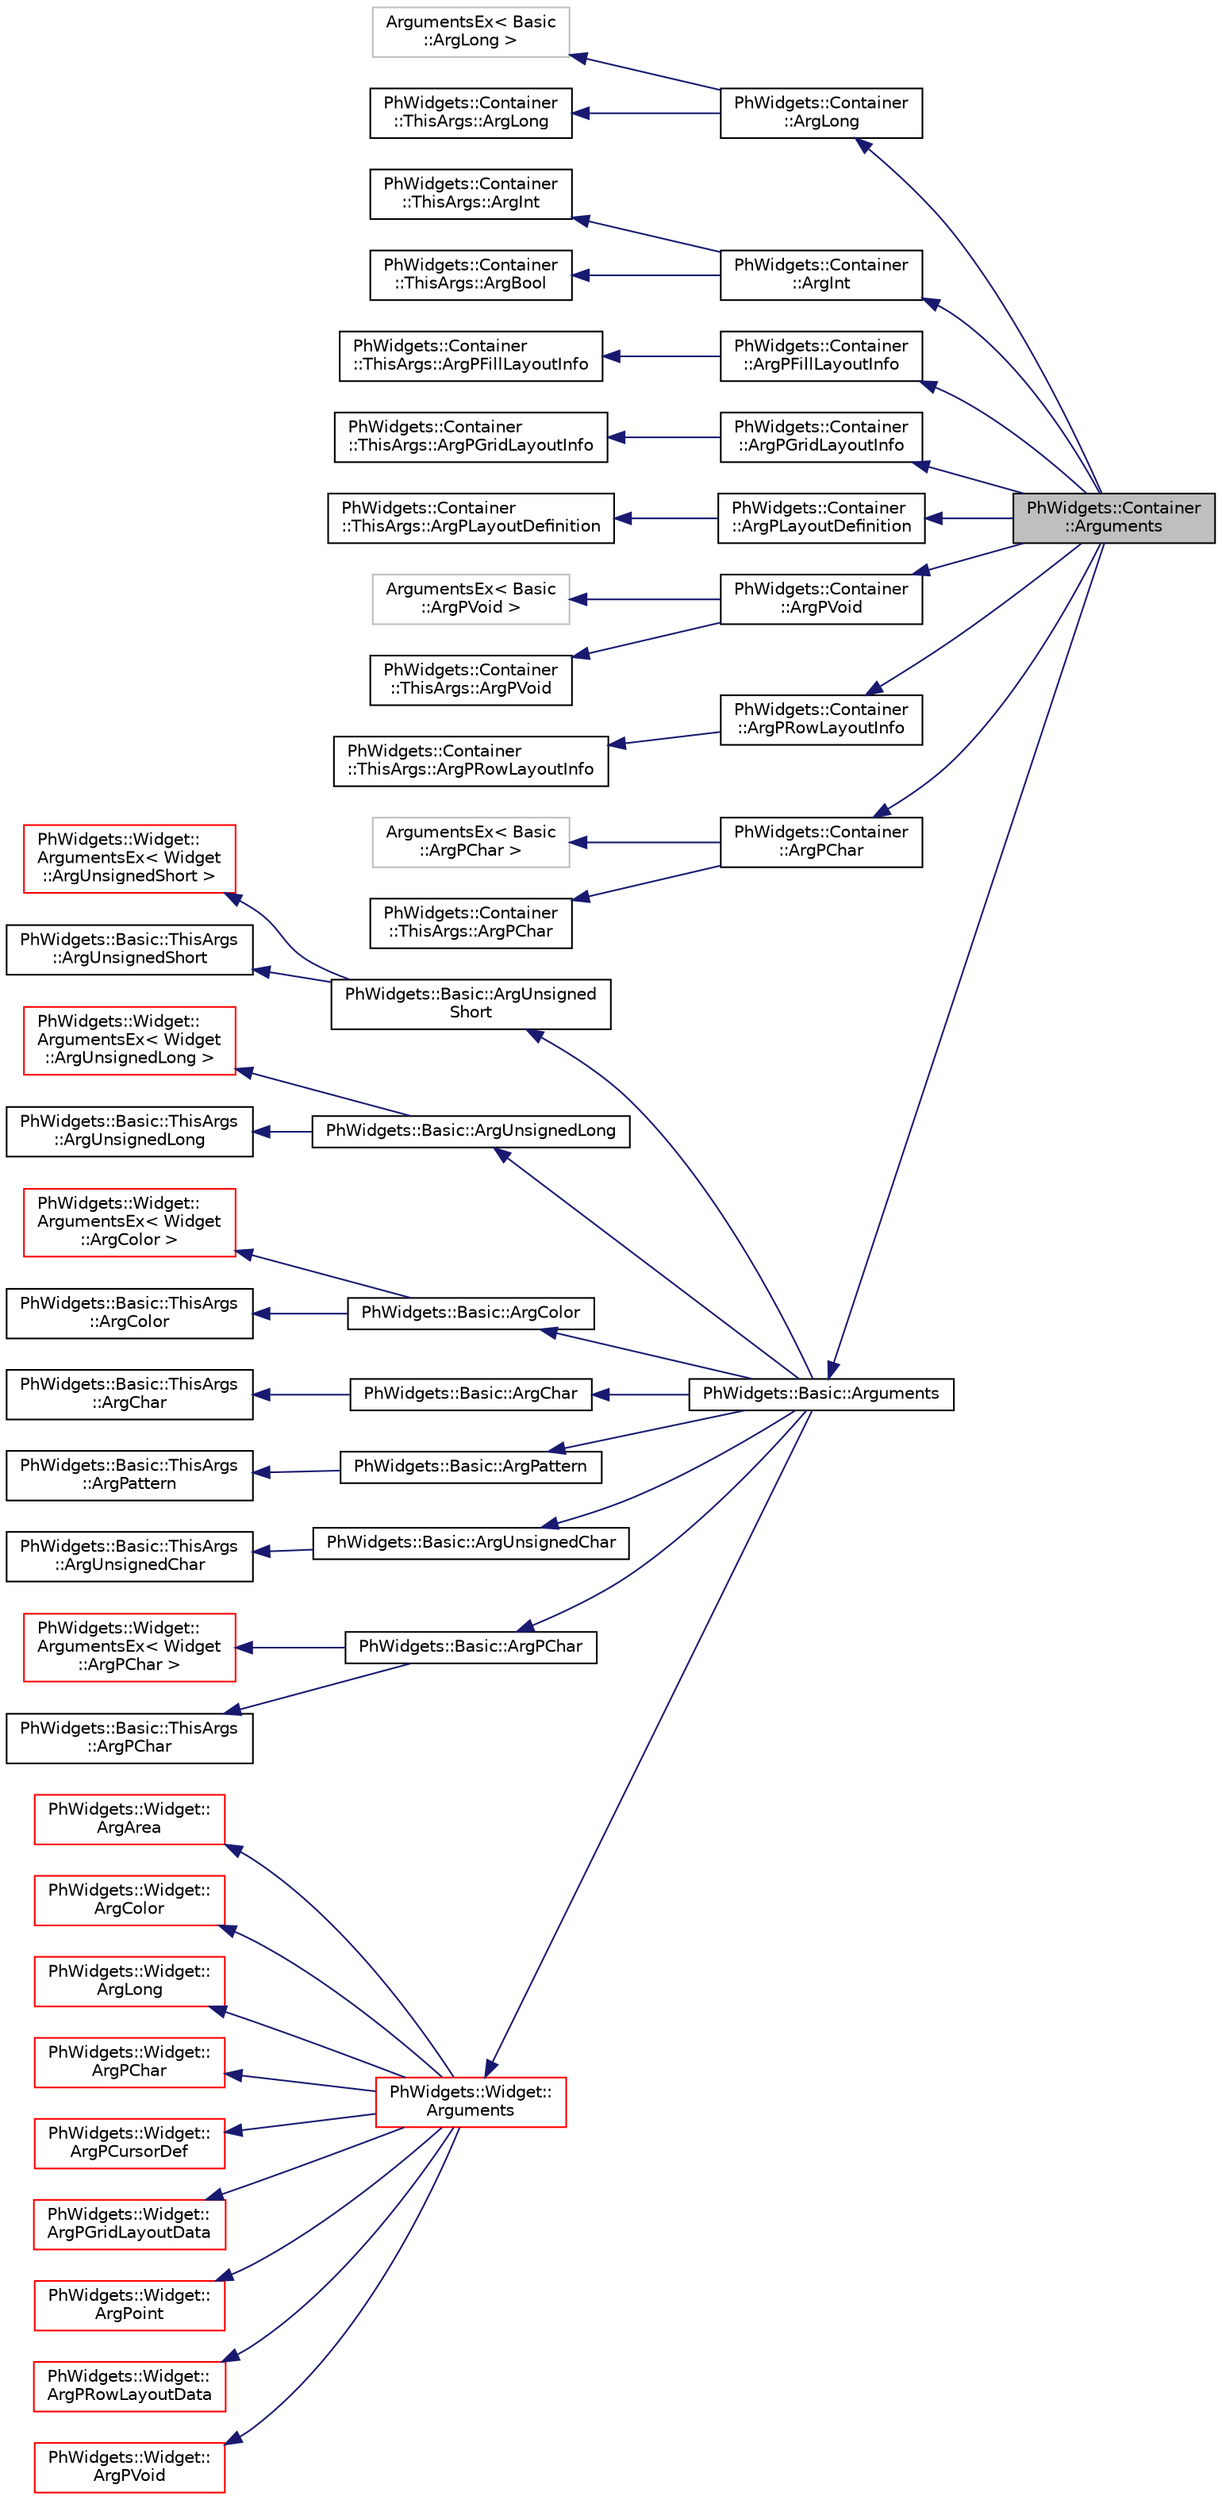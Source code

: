 digraph "PhWidgets::Container::Arguments"
{
  edge [fontname="Helvetica",fontsize="10",labelfontname="Helvetica",labelfontsize="10"];
  node [fontname="Helvetica",fontsize="10",shape=record];
  rankdir="LR";
  Node74 [label="PhWidgets::Container\l::Arguments",height=0.2,width=0.4,color="black", fillcolor="grey75", style="filled", fontcolor="black"];
  Node75 -> Node74 [dir="back",color="midnightblue",fontsize="10",style="solid",fontname="Helvetica"];
  Node75 [label="PhWidgets::Container\l::ArgLong",height=0.2,width=0.4,color="black", fillcolor="white", style="filled",URL="$struct_ph_widgets_1_1_container_1_1_arg_long.html"];
  Node76 -> Node75 [dir="back",color="midnightblue",fontsize="10",style="solid",fontname="Helvetica"];
  Node76 [label="ArgumentsEx\< Basic\l::ArgLong \>",height=0.2,width=0.4,color="grey75", fillcolor="white", style="filled"];
  Node77 -> Node75 [dir="back",color="midnightblue",fontsize="10",style="solid",fontname="Helvetica"];
  Node77 [label="PhWidgets::Container\l::ThisArgs::ArgLong",height=0.2,width=0.4,color="black", fillcolor="white", style="filled",URL="$struct_ph_widgets_1_1_container_1_1_this_args_1_1_arg_long.html"];
  Node78 -> Node74 [dir="back",color="midnightblue",fontsize="10",style="solid",fontname="Helvetica"];
  Node78 [label="PhWidgets::Container\l::ArgInt",height=0.2,width=0.4,color="black", fillcolor="white", style="filled",URL="$struct_ph_widgets_1_1_container_1_1_arg_int.html"];
  Node79 -> Node78 [dir="back",color="midnightblue",fontsize="10",style="solid",fontname="Helvetica"];
  Node79 [label="PhWidgets::Container\l::ThisArgs::ArgInt",height=0.2,width=0.4,color="black", fillcolor="white", style="filled",URL="$struct_ph_widgets_1_1_container_1_1_this_args_1_1_arg_int.html"];
  Node80 -> Node78 [dir="back",color="midnightblue",fontsize="10",style="solid",fontname="Helvetica"];
  Node80 [label="PhWidgets::Container\l::ThisArgs::ArgBool",height=0.2,width=0.4,color="black", fillcolor="white", style="filled",URL="$struct_ph_widgets_1_1_container_1_1_this_args_1_1_arg_bool.html"];
  Node81 -> Node74 [dir="back",color="midnightblue",fontsize="10",style="solid",fontname="Helvetica"];
  Node81 [label="PhWidgets::Container\l::ArgPFillLayoutInfo",height=0.2,width=0.4,color="black", fillcolor="white", style="filled",URL="$struct_ph_widgets_1_1_container_1_1_arg_p_fill_layout_info.html"];
  Node82 -> Node81 [dir="back",color="midnightblue",fontsize="10",style="solid",fontname="Helvetica"];
  Node82 [label="PhWidgets::Container\l::ThisArgs::ArgPFillLayoutInfo",height=0.2,width=0.4,color="black", fillcolor="white", style="filled",URL="$struct_ph_widgets_1_1_container_1_1_this_args_1_1_arg_p_fill_layout_info.html"];
  Node83 -> Node74 [dir="back",color="midnightblue",fontsize="10",style="solid",fontname="Helvetica"];
  Node83 [label="PhWidgets::Container\l::ArgPGridLayoutInfo",height=0.2,width=0.4,color="black", fillcolor="white", style="filled",URL="$struct_ph_widgets_1_1_container_1_1_arg_p_grid_layout_info.html"];
  Node84 -> Node83 [dir="back",color="midnightblue",fontsize="10",style="solid",fontname="Helvetica"];
  Node84 [label="PhWidgets::Container\l::ThisArgs::ArgPGridLayoutInfo",height=0.2,width=0.4,color="black", fillcolor="white", style="filled",URL="$struct_ph_widgets_1_1_container_1_1_this_args_1_1_arg_p_grid_layout_info.html"];
  Node85 -> Node74 [dir="back",color="midnightblue",fontsize="10",style="solid",fontname="Helvetica"];
  Node85 [label="PhWidgets::Container\l::ArgPLayoutDefinition",height=0.2,width=0.4,color="black", fillcolor="white", style="filled",URL="$struct_ph_widgets_1_1_container_1_1_arg_p_layout_definition.html"];
  Node86 -> Node85 [dir="back",color="midnightblue",fontsize="10",style="solid",fontname="Helvetica"];
  Node86 [label="PhWidgets::Container\l::ThisArgs::ArgPLayoutDefinition",height=0.2,width=0.4,color="black", fillcolor="white", style="filled",URL="$struct_ph_widgets_1_1_container_1_1_this_args_1_1_arg_p_layout_definition.html"];
  Node87 -> Node74 [dir="back",color="midnightblue",fontsize="10",style="solid",fontname="Helvetica"];
  Node87 [label="PhWidgets::Container\l::ArgPVoid",height=0.2,width=0.4,color="black", fillcolor="white", style="filled",URL="$struct_ph_widgets_1_1_container_1_1_arg_p_void.html"];
  Node88 -> Node87 [dir="back",color="midnightblue",fontsize="10",style="solid",fontname="Helvetica"];
  Node88 [label="ArgumentsEx\< Basic\l::ArgPVoid \>",height=0.2,width=0.4,color="grey75", fillcolor="white", style="filled"];
  Node89 -> Node87 [dir="back",color="midnightblue",fontsize="10",style="solid",fontname="Helvetica"];
  Node89 [label="PhWidgets::Container\l::ThisArgs::ArgPVoid",height=0.2,width=0.4,color="black", fillcolor="white", style="filled",URL="$struct_ph_widgets_1_1_container_1_1_this_args_1_1_arg_p_void.html"];
  Node90 -> Node74 [dir="back",color="midnightblue",fontsize="10",style="solid",fontname="Helvetica"];
  Node90 [label="PhWidgets::Container\l::ArgPRowLayoutInfo",height=0.2,width=0.4,color="black", fillcolor="white", style="filled",URL="$struct_ph_widgets_1_1_container_1_1_arg_p_row_layout_info.html"];
  Node91 -> Node90 [dir="back",color="midnightblue",fontsize="10",style="solid",fontname="Helvetica"];
  Node91 [label="PhWidgets::Container\l::ThisArgs::ArgPRowLayoutInfo",height=0.2,width=0.4,color="black", fillcolor="white", style="filled",URL="$struct_ph_widgets_1_1_container_1_1_this_args_1_1_arg_p_row_layout_info.html"];
  Node92 -> Node74 [dir="back",color="midnightblue",fontsize="10",style="solid",fontname="Helvetica"];
  Node92 [label="PhWidgets::Container\l::ArgPChar",height=0.2,width=0.4,color="black", fillcolor="white", style="filled",URL="$struct_ph_widgets_1_1_container_1_1_arg_p_char.html"];
  Node93 -> Node92 [dir="back",color="midnightblue",fontsize="10",style="solid",fontname="Helvetica"];
  Node93 [label="ArgumentsEx\< Basic\l::ArgPChar \>",height=0.2,width=0.4,color="grey75", fillcolor="white", style="filled"];
  Node94 -> Node92 [dir="back",color="midnightblue",fontsize="10",style="solid",fontname="Helvetica"];
  Node94 [label="PhWidgets::Container\l::ThisArgs::ArgPChar",height=0.2,width=0.4,color="black", fillcolor="white", style="filled",URL="$struct_ph_widgets_1_1_container_1_1_this_args_1_1_arg_p_char.html"];
  Node95 -> Node74 [dir="back",color="midnightblue",fontsize="10",style="solid",fontname="Helvetica"];
  Node95 [label="PhWidgets::Basic::Arguments",height=0.2,width=0.4,color="black", fillcolor="white", style="filled",URL="$struct_ph_widgets_1_1_basic_1_1_arguments.html"];
  Node96 -> Node95 [dir="back",color="midnightblue",fontsize="10",style="solid",fontname="Helvetica"];
  Node96 [label="PhWidgets::Basic::ArgUnsigned\lShort",height=0.2,width=0.4,color="black", fillcolor="white", style="filled",URL="$struct_ph_widgets_1_1_basic_1_1_arg_unsigned_short.html"];
  Node97 -> Node96 [dir="back",color="midnightblue",fontsize="10",style="solid",fontname="Helvetica"];
  Node97 [label="PhWidgets::Widget::\lArgumentsEx\< Widget\l::ArgUnsignedShort \>",height=0.2,width=0.4,color="red", fillcolor="white", style="filled",URL="$struct_ph_widgets_1_1_widget_1_1_arguments_ex.html"];
  Node99 -> Node96 [dir="back",color="midnightblue",fontsize="10",style="solid",fontname="Helvetica"];
  Node99 [label="PhWidgets::Basic::ThisArgs\l::ArgUnsignedShort",height=0.2,width=0.4,color="black", fillcolor="white", style="filled",URL="$struct_ph_widgets_1_1_basic_1_1_this_args_1_1_arg_unsigned_short.html"];
  Node100 -> Node95 [dir="back",color="midnightblue",fontsize="10",style="solid",fontname="Helvetica"];
  Node100 [label="PhWidgets::Basic::ArgUnsignedLong",height=0.2,width=0.4,color="black", fillcolor="white", style="filled",URL="$struct_ph_widgets_1_1_basic_1_1_arg_unsigned_long.html"];
  Node101 -> Node100 [dir="back",color="midnightblue",fontsize="10",style="solid",fontname="Helvetica"];
  Node101 [label="PhWidgets::Widget::\lArgumentsEx\< Widget\l::ArgUnsignedLong \>",height=0.2,width=0.4,color="red", fillcolor="white", style="filled",URL="$struct_ph_widgets_1_1_widget_1_1_arguments_ex.html"];
  Node102 -> Node100 [dir="back",color="midnightblue",fontsize="10",style="solid",fontname="Helvetica"];
  Node102 [label="PhWidgets::Basic::ThisArgs\l::ArgUnsignedLong",height=0.2,width=0.4,color="black", fillcolor="white", style="filled",URL="$struct_ph_widgets_1_1_basic_1_1_this_args_1_1_arg_unsigned_long.html"];
  Node103 -> Node95 [dir="back",color="midnightblue",fontsize="10",style="solid",fontname="Helvetica"];
  Node103 [label="PhWidgets::Basic::ArgColor",height=0.2,width=0.4,color="black", fillcolor="white", style="filled",URL="$struct_ph_widgets_1_1_basic_1_1_arg_color.html"];
  Node104 -> Node103 [dir="back",color="midnightblue",fontsize="10",style="solid",fontname="Helvetica"];
  Node104 [label="PhWidgets::Widget::\lArgumentsEx\< Widget\l::ArgColor \>",height=0.2,width=0.4,color="red", fillcolor="white", style="filled",URL="$struct_ph_widgets_1_1_widget_1_1_arguments_ex.html"];
  Node105 -> Node103 [dir="back",color="midnightblue",fontsize="10",style="solid",fontname="Helvetica"];
  Node105 [label="PhWidgets::Basic::ThisArgs\l::ArgColor",height=0.2,width=0.4,color="black", fillcolor="white", style="filled",URL="$struct_ph_widgets_1_1_basic_1_1_this_args_1_1_arg_color.html"];
  Node106 -> Node95 [dir="back",color="midnightblue",fontsize="10",style="solid",fontname="Helvetica"];
  Node106 [label="PhWidgets::Basic::ArgChar",height=0.2,width=0.4,color="black", fillcolor="white", style="filled",URL="$struct_ph_widgets_1_1_basic_1_1_arg_char.html"];
  Node107 -> Node106 [dir="back",color="midnightblue",fontsize="10",style="solid",fontname="Helvetica"];
  Node107 [label="PhWidgets::Basic::ThisArgs\l::ArgChar",height=0.2,width=0.4,color="black", fillcolor="white", style="filled",URL="$struct_ph_widgets_1_1_basic_1_1_this_args_1_1_arg_char.html"];
  Node108 -> Node95 [dir="back",color="midnightblue",fontsize="10",style="solid",fontname="Helvetica"];
  Node108 [label="PhWidgets::Basic::ArgPattern",height=0.2,width=0.4,color="black", fillcolor="white", style="filled",URL="$struct_ph_widgets_1_1_basic_1_1_arg_pattern.html"];
  Node109 -> Node108 [dir="back",color="midnightblue",fontsize="10",style="solid",fontname="Helvetica"];
  Node109 [label="PhWidgets::Basic::ThisArgs\l::ArgPattern",height=0.2,width=0.4,color="black", fillcolor="white", style="filled",URL="$struct_ph_widgets_1_1_basic_1_1_this_args_1_1_arg_pattern.html"];
  Node110 -> Node95 [dir="back",color="midnightblue",fontsize="10",style="solid",fontname="Helvetica"];
  Node110 [label="PhWidgets::Basic::ArgUnsignedChar",height=0.2,width=0.4,color="black", fillcolor="white", style="filled",URL="$struct_ph_widgets_1_1_basic_1_1_arg_unsigned_char.html"];
  Node111 -> Node110 [dir="back",color="midnightblue",fontsize="10",style="solid",fontname="Helvetica"];
  Node111 [label="PhWidgets::Basic::ThisArgs\l::ArgUnsignedChar",height=0.2,width=0.4,color="black", fillcolor="white", style="filled",URL="$struct_ph_widgets_1_1_basic_1_1_this_args_1_1_arg_unsigned_char.html"];
  Node112 -> Node95 [dir="back",color="midnightblue",fontsize="10",style="solid",fontname="Helvetica"];
  Node112 [label="PhWidgets::Basic::ArgPChar",height=0.2,width=0.4,color="black", fillcolor="white", style="filled",URL="$struct_ph_widgets_1_1_basic_1_1_arg_p_char.html"];
  Node113 -> Node112 [dir="back",color="midnightblue",fontsize="10",style="solid",fontname="Helvetica"];
  Node113 [label="PhWidgets::Widget::\lArgumentsEx\< Widget\l::ArgPChar \>",height=0.2,width=0.4,color="red", fillcolor="white", style="filled",URL="$struct_ph_widgets_1_1_widget_1_1_arguments_ex.html"];
  Node114 -> Node112 [dir="back",color="midnightblue",fontsize="10",style="solid",fontname="Helvetica"];
  Node114 [label="PhWidgets::Basic::ThisArgs\l::ArgPChar",height=0.2,width=0.4,color="black", fillcolor="white", style="filled",URL="$struct_ph_widgets_1_1_basic_1_1_this_args_1_1_arg_p_char.html"];
  Node115 -> Node95 [dir="back",color="midnightblue",fontsize="10",style="solid",fontname="Helvetica"];
  Node115 [label="PhWidgets::Widget::\lArguments",height=0.2,width=0.4,color="red", fillcolor="white", style="filled",URL="$struct_ph_widgets_1_1_widget_1_1_arguments.html"];
  Node116 -> Node115 [dir="back",color="midnightblue",fontsize="10",style="solid",fontname="Helvetica"];
  Node116 [label="PhWidgets::Widget::\lArgArea",height=0.2,width=0.4,color="red", fillcolor="white", style="filled",URL="$struct_ph_widgets_1_1_widget_1_1_arg_area.html"];
  Node118 -> Node115 [dir="back",color="midnightblue",fontsize="10",style="solid",fontname="Helvetica"];
  Node118 [label="PhWidgets::Widget::\lArgColor",height=0.2,width=0.4,color="red", fillcolor="white", style="filled",URL="$struct_ph_widgets_1_1_widget_1_1_arg_color.html"];
  Node120 -> Node115 [dir="back",color="midnightblue",fontsize="10",style="solid",fontname="Helvetica"];
  Node120 [label="PhWidgets::Widget::\lArgLong",height=0.2,width=0.4,color="red", fillcolor="white", style="filled",URL="$struct_ph_widgets_1_1_widget_1_1_arg_long.html"];
  Node122 -> Node115 [dir="back",color="midnightblue",fontsize="10",style="solid",fontname="Helvetica"];
  Node122 [label="PhWidgets::Widget::\lArgPChar",height=0.2,width=0.4,color="red", fillcolor="white", style="filled",URL="$struct_ph_widgets_1_1_widget_1_1_arg_p_char.html"];
  Node124 -> Node115 [dir="back",color="midnightblue",fontsize="10",style="solid",fontname="Helvetica"];
  Node124 [label="PhWidgets::Widget::\lArgPCursorDef",height=0.2,width=0.4,color="red", fillcolor="white", style="filled",URL="$struct_ph_widgets_1_1_widget_1_1_arg_p_cursor_def.html"];
  Node126 -> Node115 [dir="back",color="midnightblue",fontsize="10",style="solid",fontname="Helvetica"];
  Node126 [label="PhWidgets::Widget::\lArgPGridLayoutData",height=0.2,width=0.4,color="red", fillcolor="white", style="filled",URL="$struct_ph_widgets_1_1_widget_1_1_arg_p_grid_layout_data.html"];
  Node128 -> Node115 [dir="back",color="midnightblue",fontsize="10",style="solid",fontname="Helvetica"];
  Node128 [label="PhWidgets::Widget::\lArgPoint",height=0.2,width=0.4,color="red", fillcolor="white", style="filled",URL="$struct_ph_widgets_1_1_widget_1_1_arg_point.html"];
  Node130 -> Node115 [dir="back",color="midnightblue",fontsize="10",style="solid",fontname="Helvetica"];
  Node130 [label="PhWidgets::Widget::\lArgPRowLayoutData",height=0.2,width=0.4,color="red", fillcolor="white", style="filled",URL="$struct_ph_widgets_1_1_widget_1_1_arg_p_row_layout_data.html"];
  Node132 -> Node115 [dir="back",color="midnightblue",fontsize="10",style="solid",fontname="Helvetica"];
  Node132 [label="PhWidgets::Widget::\lArgPVoid",height=0.2,width=0.4,color="red", fillcolor="white", style="filled",URL="$struct_ph_widgets_1_1_widget_1_1_arg_p_void.html"];
}
